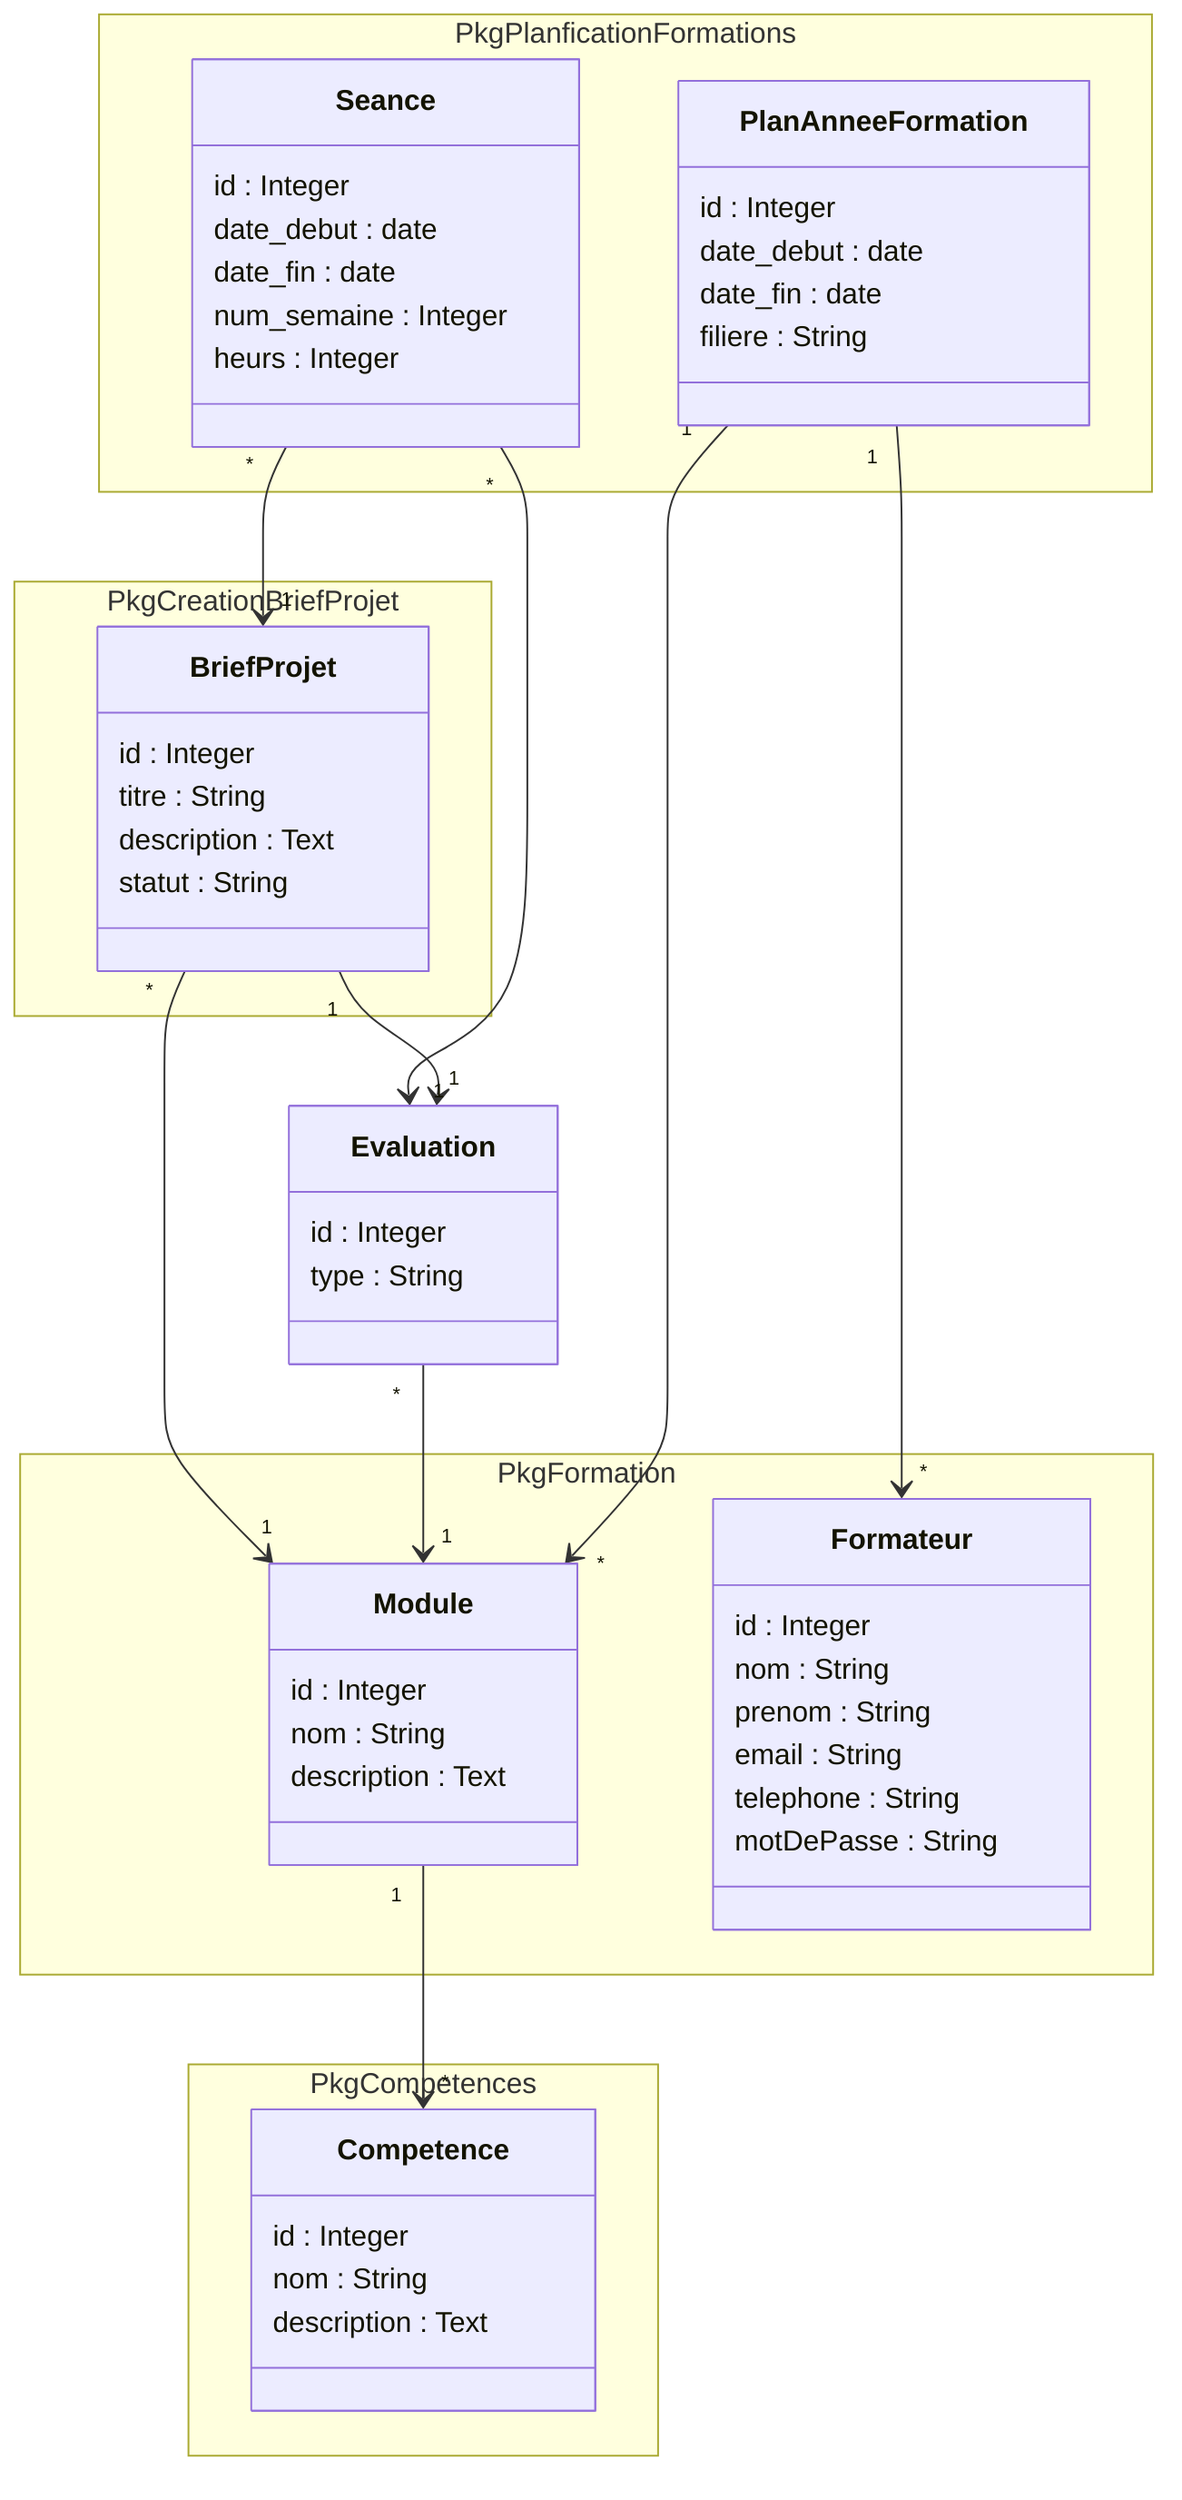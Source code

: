 classDiagram

namespace PkgPlanficationFormations {
  class PlanAnneeFormation
  class Seance
  class Module
  class Competence
  class BriefProjet
}

namespace PkgCompetences {
  class Competence 
  class Module
}

class Competence {
  id : Integer
  nom : String
  description : Text

}

class Module {
  id : Integer
  nom : String
  description : Text
  
}

namespace PkgCreationBriefProjet {
  class BriefProjet
}

class BriefProjet {
  id : Integer
  titre : String
  description : Text
  statut : String
}

namespace PkgFormation {
  class Module
  class Formateur
}

class Formateur {
  id : Integer
  nom : String
  prenom : String
  email : String
  telephone : String
  motDePasse : String
}




class Seance{
  id : Integer
  date_debut : date
  date_fin : date
  num_semaine : Integer
  heurs : Integer


}

%% type : cc1, cc2, cc3, EFM
class Evaluation{
  id : Integer
  type : String
}

class PlanAnneeFormation{
 id : Integer
 date_debut : date
 date_fin : date
 filiere : String
}



Seance "*" --> "1" Evaluation
BriefProjet "*" --> "1" Module
Module "1" --> "*" Competence
Seance "*" --> "1" BriefProjet
Evaluation "*" --> "1" Module
BriefProjet "1" --> "1" Evaluation



PlanAnneeFormation "1" --> "*" Module
PlanAnneeFormation"1" --> "*" Formateur